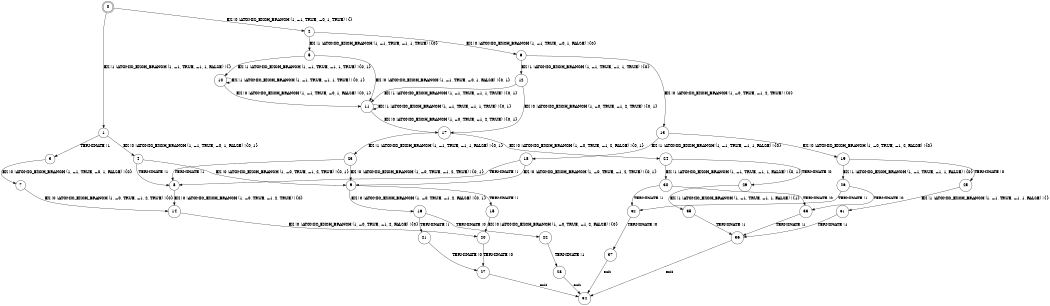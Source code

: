 digraph BCG {
size = "7, 10.5";
center = TRUE;
node [shape = circle];
0 [peripheries = 2];
0 -> 1 [label = "EX !1 !ATOMIC_EXCH_BRANCH (1, +1, TRUE, +1, 1, FALSE) !{}"];
0 -> 2 [label = "EX !0 !ATOMIC_EXCH_BRANCH (1, +1, TRUE, +0, 1, TRUE) !{}"];
1 -> 3 [label = "TERMINATE !1"];
1 -> 4 [label = "EX !0 !ATOMIC_EXCH_BRANCH (1, +1, TRUE, +0, 1, FALSE) !{0, 1}"];
2 -> 5 [label = "EX !1 !ATOMIC_EXCH_BRANCH (1, +1, TRUE, +1, 1, TRUE) !{0}"];
2 -> 6 [label = "EX !0 !ATOMIC_EXCH_BRANCH (1, +1, TRUE, +0, 1, FALSE) !{0}"];
3 -> 7 [label = "EX !0 !ATOMIC_EXCH_BRANCH (1, +1, TRUE, +0, 1, FALSE) !{0}"];
4 -> 8 [label = "TERMINATE !1"];
4 -> 9 [label = "EX !0 !ATOMIC_EXCH_BRANCH (1, +0, TRUE, +1, 2, TRUE) !{0, 1}"];
5 -> 10 [label = "EX !1 !ATOMIC_EXCH_BRANCH (1, +1, TRUE, +1, 1, TRUE) !{0, 1}"];
5 -> 11 [label = "EX !0 !ATOMIC_EXCH_BRANCH (1, +1, TRUE, +0, 1, FALSE) !{0, 1}"];
6 -> 12 [label = "EX !1 !ATOMIC_EXCH_BRANCH (1, +1, TRUE, +1, 1, TRUE) !{0}"];
6 -> 13 [label = "EX !0 !ATOMIC_EXCH_BRANCH (1, +0, TRUE, +1, 2, TRUE) !{0}"];
7 -> 14 [label = "EX !0 !ATOMIC_EXCH_BRANCH (1, +0, TRUE, +1, 2, TRUE) !{0}"];
8 -> 14 [label = "EX !0 !ATOMIC_EXCH_BRANCH (1, +0, TRUE, +1, 2, TRUE) !{0}"];
9 -> 15 [label = "TERMINATE !1"];
9 -> 16 [label = "EX !0 !ATOMIC_EXCH_BRANCH (1, +0, TRUE, +1, 2, FALSE) !{0, 1}"];
10 -> 10 [label = "EX !1 !ATOMIC_EXCH_BRANCH (1, +1, TRUE, +1, 1, TRUE) !{0, 1}"];
10 -> 11 [label = "EX !0 !ATOMIC_EXCH_BRANCH (1, +1, TRUE, +0, 1, FALSE) !{0, 1}"];
11 -> 11 [label = "EX !1 !ATOMIC_EXCH_BRANCH (1, +1, TRUE, +1, 1, TRUE) !{0, 1}"];
11 -> 17 [label = "EX !0 !ATOMIC_EXCH_BRANCH (1, +0, TRUE, +1, 2, TRUE) !{0, 1}"];
12 -> 11 [label = "EX !1 !ATOMIC_EXCH_BRANCH (1, +1, TRUE, +1, 1, TRUE) !{0, 1}"];
12 -> 17 [label = "EX !0 !ATOMIC_EXCH_BRANCH (1, +0, TRUE, +1, 2, TRUE) !{0, 1}"];
13 -> 18 [label = "EX !1 !ATOMIC_EXCH_BRANCH (1, +1, TRUE, +1, 1, FALSE) !{0}"];
13 -> 19 [label = "EX !0 !ATOMIC_EXCH_BRANCH (1, +0, TRUE, +1, 2, FALSE) !{0}"];
14 -> 20 [label = "EX !0 !ATOMIC_EXCH_BRANCH (1, +0, TRUE, +1, 2, FALSE) !{0}"];
15 -> 20 [label = "EX !0 !ATOMIC_EXCH_BRANCH (1, +0, TRUE, +1, 2, FALSE) !{0}"];
16 -> 21 [label = "TERMINATE !1"];
16 -> 22 [label = "TERMINATE !0"];
17 -> 23 [label = "EX !1 !ATOMIC_EXCH_BRANCH (1, +1, TRUE, +1, 1, FALSE) !{0, 1}"];
17 -> 24 [label = "EX !0 !ATOMIC_EXCH_BRANCH (1, +0, TRUE, +1, 2, FALSE) !{0, 1}"];
18 -> 8 [label = "TERMINATE !1"];
18 -> 9 [label = "EX !0 !ATOMIC_EXCH_BRANCH (1, +0, TRUE, +1, 2, TRUE) !{0, 1}"];
19 -> 25 [label = "TERMINATE !0"];
19 -> 26 [label = "EX !1 !ATOMIC_EXCH_BRANCH (1, +1, TRUE, +1, 1, FALSE) !{0}"];
20 -> 27 [label = "TERMINATE !0"];
21 -> 27 [label = "TERMINATE !0"];
22 -> 28 [label = "TERMINATE !1"];
23 -> 8 [label = "TERMINATE !1"];
23 -> 9 [label = "EX !0 !ATOMIC_EXCH_BRANCH (1, +0, TRUE, +1, 2, TRUE) !{0, 1}"];
24 -> 29 [label = "TERMINATE !0"];
24 -> 30 [label = "EX !1 !ATOMIC_EXCH_BRANCH (1, +1, TRUE, +1, 1, FALSE) !{0, 1}"];
25 -> 31 [label = "EX !1 !ATOMIC_EXCH_BRANCH (1, +1, TRUE, +1, 1, FALSE) !{}"];
26 -> 32 [label = "TERMINATE !1"];
26 -> 33 [label = "TERMINATE !0"];
27 -> 34 [label = "exit"];
28 -> 34 [label = "exit"];
29 -> 35 [label = "EX !1 !ATOMIC_EXCH_BRANCH (1, +1, TRUE, +1, 1, FALSE) !{1}"];
30 -> 32 [label = "TERMINATE !1"];
30 -> 33 [label = "TERMINATE !0"];
31 -> 36 [label = "TERMINATE !1"];
32 -> 37 [label = "TERMINATE !0"];
33 -> 36 [label = "TERMINATE !1"];
35 -> 36 [label = "TERMINATE !1"];
36 -> 34 [label = "exit"];
37 -> 34 [label = "exit"];
}
